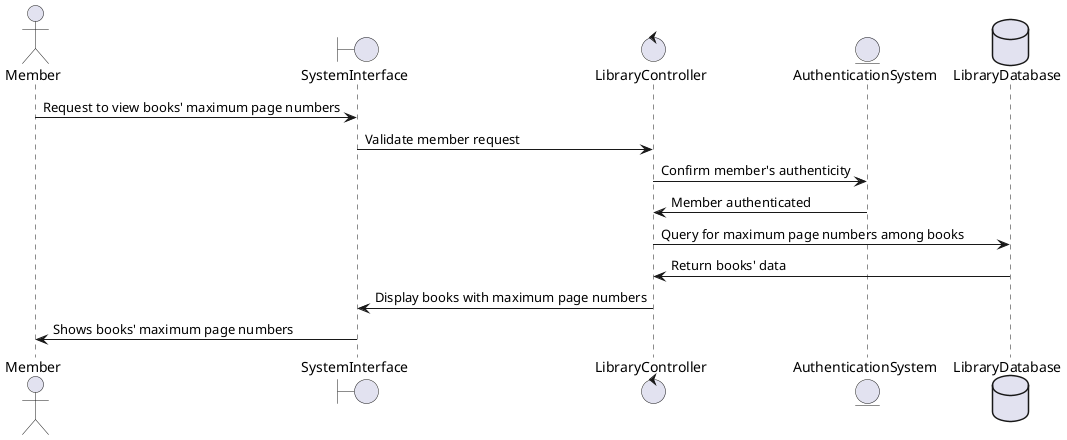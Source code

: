 @startuml
actor Member
boundary SystemInterface
control LibraryController
entity AuthenticationSystem
database LibraryDatabase

Member -> SystemInterface : Request to view books' maximum page numbers
SystemInterface -> LibraryController : Validate member request
LibraryController -> AuthenticationSystem : Confirm member's authenticity
AuthenticationSystem -> LibraryController : Member authenticated
LibraryController -> LibraryDatabase : Query for maximum page numbers among books
LibraryDatabase -> LibraryController : Return books' data
LibraryController -> SystemInterface : Display books with maximum page numbers
SystemInterface -> Member : Shows books' maximum page numbers
@enduml